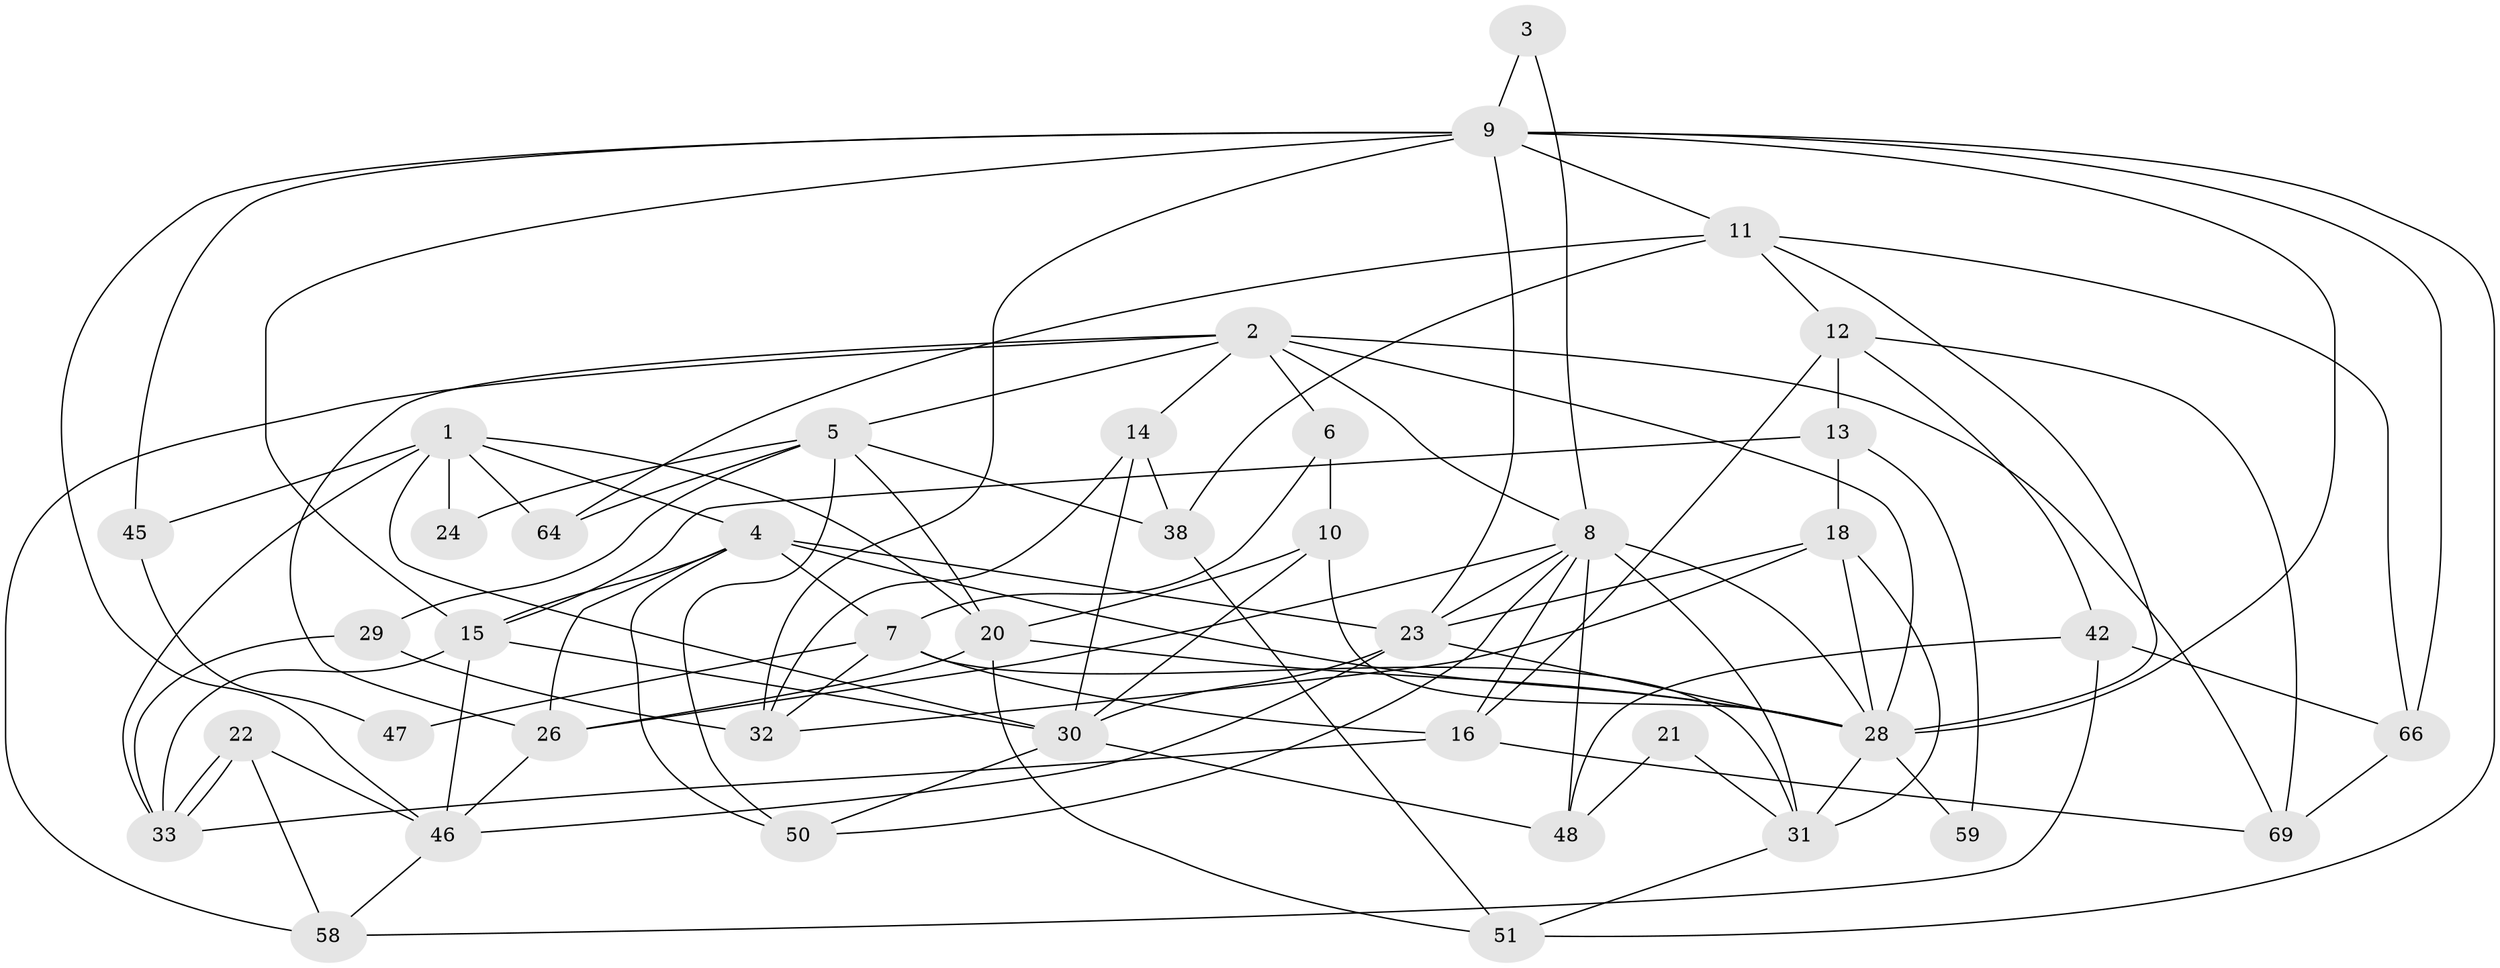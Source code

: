 // original degree distribution, {5: 0.17142857142857143, 3: 0.2857142857142857, 4: 0.32857142857142857, 6: 0.07142857142857142, 2: 0.1, 7: 0.02857142857142857, 10: 0.014285714285714285}
// Generated by graph-tools (version 1.1) at 2025/18/03/04/25 18:18:59]
// undirected, 42 vertices, 105 edges
graph export_dot {
graph [start="1"]
  node [color=gray90,style=filled];
  1 [super="+60+27"];
  2 [super="+61+54"];
  3;
  4 [super="+62+49"];
  5 [super="+52"];
  6;
  7 [super="+44"];
  8 [super="+19+34"];
  9 [super="+40+25"];
  10;
  11;
  12;
  13;
  14 [super="+17"];
  15 [super="+37"];
  16 [super="+41"];
  18 [super="+43"];
  20 [super="+36"];
  21;
  22 [super="+55"];
  23 [super="+67"];
  24;
  26;
  28 [super="+57+35"];
  29;
  30 [super="+63"];
  31 [super="+68"];
  32;
  33;
  38 [super="+39"];
  42;
  45;
  46 [super="+70"];
  47;
  48;
  50;
  51;
  58;
  59;
  64;
  66;
  69;
  1 -- 24 [weight=2];
  1 -- 45;
  1 -- 64;
  1 -- 33;
  1 -- 30;
  1 -- 4;
  1 -- 20;
  2 -- 6;
  2 -- 14;
  2 -- 58;
  2 -- 8;
  2 -- 26;
  2 -- 5;
  2 -- 28;
  2 -- 69;
  3 -- 8;
  3 -- 9;
  4 -- 7;
  4 -- 23;
  4 -- 15;
  4 -- 26;
  4 -- 50;
  4 -- 28;
  5 -- 50;
  5 -- 38;
  5 -- 64;
  5 -- 24;
  5 -- 29;
  5 -- 20;
  6 -- 10;
  6 -- 7;
  7 -- 32;
  7 -- 47;
  7 -- 31;
  7 -- 16;
  8 -- 26;
  8 -- 48;
  8 -- 50;
  8 -- 28;
  8 -- 23;
  8 -- 31;
  8 -- 16;
  9 -- 28;
  9 -- 66;
  9 -- 11;
  9 -- 45;
  9 -- 46;
  9 -- 51;
  9 -- 15;
  9 -- 32;
  9 -- 23;
  10 -- 28;
  10 -- 30;
  10 -- 20;
  11 -- 12;
  11 -- 66;
  11 -- 28;
  11 -- 38;
  11 -- 64;
  12 -- 69;
  12 -- 42;
  12 -- 13;
  12 -- 16;
  13 -- 59;
  13 -- 15;
  13 -- 18;
  14 -- 30;
  14 -- 32;
  14 -- 38;
  15 -- 33;
  15 -- 30;
  15 -- 46;
  16 -- 69;
  16 -- 33;
  18 -- 32;
  18 -- 23;
  18 -- 31 [weight=2];
  18 -- 28;
  20 -- 28 [weight=2];
  20 -- 26;
  20 -- 51;
  21 -- 31;
  21 -- 48;
  22 -- 33;
  22 -- 33;
  22 -- 46;
  22 -- 58;
  23 -- 30 [weight=2];
  23 -- 46;
  23 -- 28 [weight=2];
  26 -- 46;
  28 -- 59;
  28 -- 31;
  29 -- 32;
  29 -- 33;
  30 -- 50;
  30 -- 48;
  31 -- 51;
  38 -- 51;
  42 -- 48;
  42 -- 58;
  42 -- 66;
  45 -- 47;
  46 -- 58;
  66 -- 69;
}
